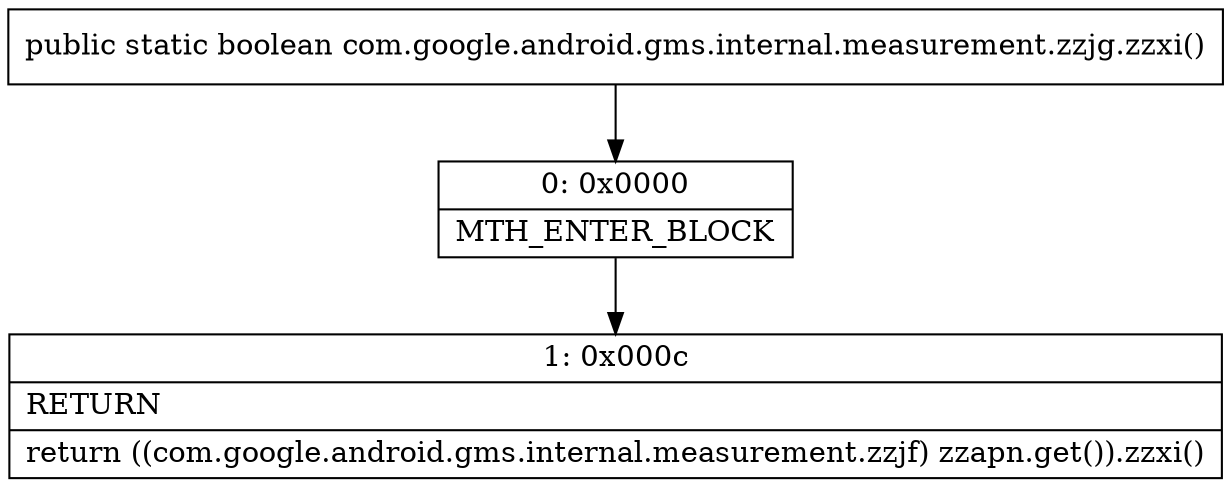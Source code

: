 digraph "CFG forcom.google.android.gms.internal.measurement.zzjg.zzxi()Z" {
Node_0 [shape=record,label="{0\:\ 0x0000|MTH_ENTER_BLOCK\l}"];
Node_1 [shape=record,label="{1\:\ 0x000c|RETURN\l|return ((com.google.android.gms.internal.measurement.zzjf) zzapn.get()).zzxi()\l}"];
MethodNode[shape=record,label="{public static boolean com.google.android.gms.internal.measurement.zzjg.zzxi() }"];
MethodNode -> Node_0;
Node_0 -> Node_1;
}

